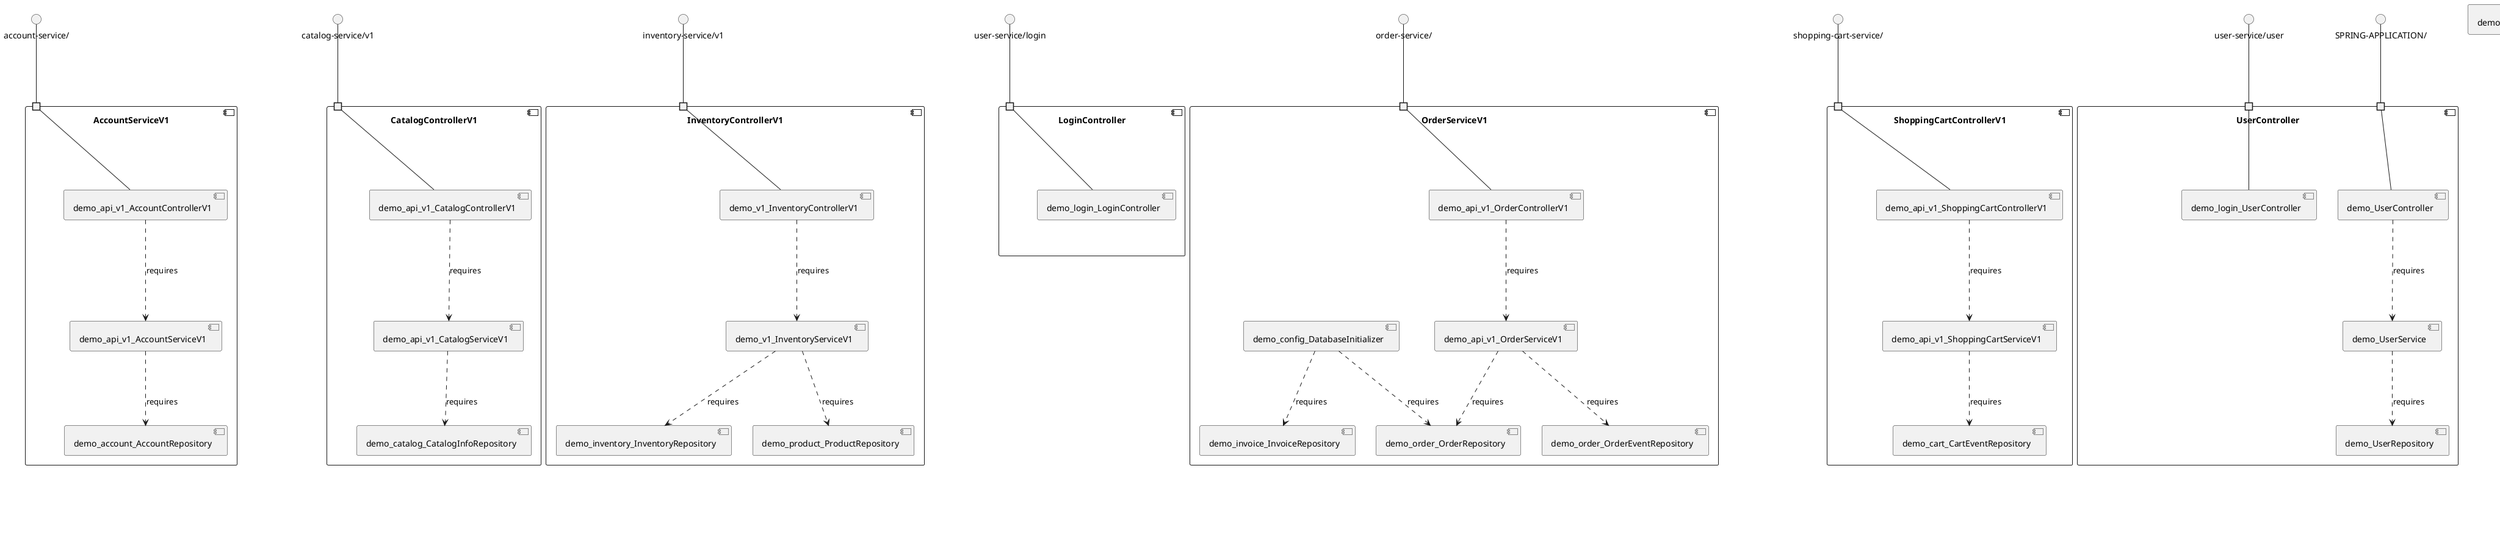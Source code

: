 @startuml
skinparam fixCircleLabelOverlapping true
component "AccountServiceV1\n\n\n\n\n\n" {
[demo_account_AccountRepository]
[demo_api_v1_AccountServiceV1]
[demo_api_v1_AccountControllerV1]
portin " " as AccountServiceV1.requires.account_service_
[demo_api_v1_AccountServiceV1]..>[demo_account_AccountRepository] : requires
[demo_api_v1_AccountControllerV1]..>[demo_api_v1_AccountServiceV1] : requires
"AccountServiceV1.requires.account_service_"--[demo_api_v1_AccountControllerV1]
}
interface "account-service/" as interface.account_service_
interface.account_service_--"AccountServiceV1.requires.account_service_"
component "CatalogControllerV1\n\n\n\n\n\n" {
[demo_api_v1_CatalogControllerV1]
[demo_api_v1_CatalogServiceV1]
[demo_catalog_CatalogInfoRepository]
portin " " as CatalogControllerV1.requires.catalog_service_v1
[demo_api_v1_CatalogControllerV1]..>[demo_api_v1_CatalogServiceV1] : requires
[demo_api_v1_CatalogServiceV1]..>[demo_catalog_CatalogInfoRepository] : requires
"CatalogControllerV1.requires.catalog_service_v1"--[demo_api_v1_CatalogControllerV1]
}
interface "catalog-service/v1" as interface.catalog_service_v1
interface.catalog_service_v1--"CatalogControllerV1.requires.catalog_service_v1"
component "InventoryControllerV1\n\n\n\n\n\n" {
[demo_product_ProductRepository]
[demo_v1_InventoryServiceV1]
[demo_v1_InventoryControllerV1]
[demo_inventory_InventoryRepository]
portin " " as InventoryControllerV1.requires.inventory_service_v1
[demo_v1_InventoryServiceV1]..>[demo_inventory_InventoryRepository] : requires
[demo_v1_InventoryServiceV1]..>[demo_product_ProductRepository] : requires
[demo_v1_InventoryControllerV1]..>[demo_v1_InventoryServiceV1] : requires
"InventoryControllerV1.requires.inventory_service_v1"--[demo_v1_InventoryControllerV1]
}
interface "inventory-service/v1" as interface.inventory_service_v1
interface.inventory_service_v1--"InventoryControllerV1.requires.inventory_service_v1"
component "LoginController\n\n\n\n\n\n" {
[demo_login_LoginController]
portin " " as LoginController.requires.user_service_login
"LoginController.requires.user_service_login"--[demo_login_LoginController]
}
interface "user-service/login" as interface.user_service_login
interface.user_service_login--"LoginController.requires.user_service_login"
component "OrderServiceV1\n\n\n\n\n\n" {
[demo_invoice_InvoiceRepository]
[demo_api_v1_OrderControllerV1]
[demo_api_v1_OrderServiceV1]
[demo_order_OrderRepository]
[demo_config_DatabaseInitializer]
[demo_order_OrderEventRepository]
portin " " as OrderServiceV1.requires.order_service_
[demo_api_v1_OrderServiceV1]..>[demo_order_OrderRepository] : requires
[demo_config_DatabaseInitializer]..>[demo_order_OrderRepository] : requires
[demo_api_v1_OrderControllerV1]..>[demo_api_v1_OrderServiceV1] : requires
[demo_api_v1_OrderServiceV1]..>[demo_order_OrderEventRepository] : requires
[demo_config_DatabaseInitializer]..>[demo_invoice_InvoiceRepository] : requires
"OrderServiceV1.requires.order_service_"--[demo_api_v1_OrderControllerV1]
}
interface "order-service/" as interface.order_service_
interface.order_service_--"OrderServiceV1.requires.order_service_"
component "ShoppingCartControllerV1\n\n\n\n\n\n" {
[demo_api_v1_ShoppingCartControllerV1]
[demo_api_v1_ShoppingCartServiceV1]
[demo_cart_CartEventRepository]
portin " " as ShoppingCartControllerV1.requires.shopping_cart_service_
[demo_api_v1_ShoppingCartControllerV1]..>[demo_api_v1_ShoppingCartServiceV1] : requires
[demo_api_v1_ShoppingCartServiceV1]..>[demo_cart_CartEventRepository] : requires
"ShoppingCartControllerV1.requires.shopping_cart_service_"--[demo_api_v1_ShoppingCartControllerV1]
}
interface "shopping-cart-service/" as interface.shopping_cart_service_
interface.shopping_cart_service_--"ShoppingCartControllerV1.requires.shopping_cart_service_"
component "UserController\n\n\n\n\n\n" {
[demo_UserRepository]
[demo_UserService]
[demo_login_UserController]
[demo_UserController]
portin " " as UserController.requires.SPRING_APPLICATION_
portin " " as UserController.requires.user_service_user
[demo_UserController]..>[demo_UserService] : requires
[demo_UserService]..>[demo_UserRepository] : requires
"UserController.requires.user_service_user"--[demo_login_UserController]
"UserController.requires.SPRING_APPLICATION_"--[demo_UserController]
}
interface "user-service/user" as interface.user_service_user
interface.user_service_user--"UserController.requires.user_service_user"
interface "SPRING-APPLICATION/" as interface.SPRING_APPLICATION_
interface.SPRING_APPLICATION_--"UserController.requires.SPRING_APPLICATION_"
component "UserControllerV1\n\n\n\n\n\n" {
[demo_user_UserRepository]
[demo_api_v1_UserServiceV1]
[demo_api_v1_UserControllerV1]
portin " " as UserControllerV1.requires.user_service_
[demo_api_v1_UserControllerV1]..>[demo_api_v1_UserServiceV1] : requires
[demo_api_v1_UserServiceV1]..>[demo_user_UserRepository] : requires
"UserControllerV1.requires.user_service_"--[demo_api_v1_UserControllerV1]
}
interface "user-service/" as interface.user_service_
interface.user_service_--"UserControllerV1.requires.user_service_"
[DatabaseInitializer]
interface "user-service/" as interface.user_service_
[demo_user_UserClientV1]..>interface.user_service_ : requires

@enduml
